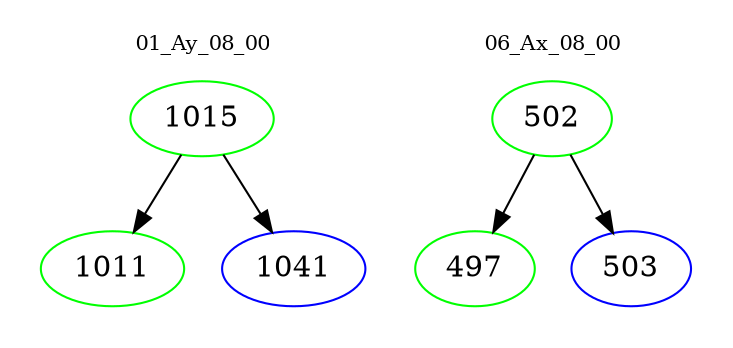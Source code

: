 digraph{
subgraph cluster_0 {
color = white
label = "01_Ay_08_00";
fontsize=10;
T0_1015 [label="1015", color="green"]
T0_1015 -> T0_1011 [color="black"]
T0_1011 [label="1011", color="green"]
T0_1015 -> T0_1041 [color="black"]
T0_1041 [label="1041", color="blue"]
}
subgraph cluster_1 {
color = white
label = "06_Ax_08_00";
fontsize=10;
T1_502 [label="502", color="green"]
T1_502 -> T1_497 [color="black"]
T1_497 [label="497", color="green"]
T1_502 -> T1_503 [color="black"]
T1_503 [label="503", color="blue"]
}
}
